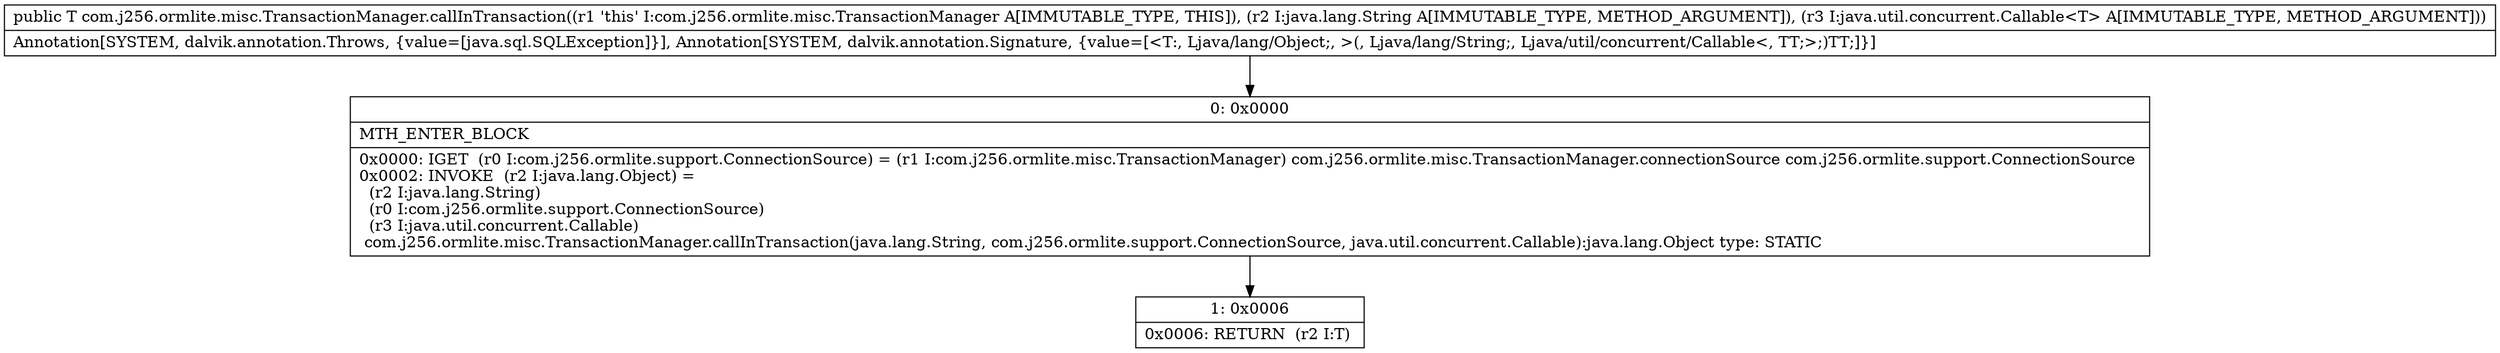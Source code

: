 digraph "CFG forcom.j256.ormlite.misc.TransactionManager.callInTransaction(Ljava\/lang\/String;Ljava\/util\/concurrent\/Callable;)Ljava\/lang\/Object;" {
Node_0 [shape=record,label="{0\:\ 0x0000|MTH_ENTER_BLOCK\l|0x0000: IGET  (r0 I:com.j256.ormlite.support.ConnectionSource) = (r1 I:com.j256.ormlite.misc.TransactionManager) com.j256.ormlite.misc.TransactionManager.connectionSource com.j256.ormlite.support.ConnectionSource \l0x0002: INVOKE  (r2 I:java.lang.Object) = \l  (r2 I:java.lang.String)\l  (r0 I:com.j256.ormlite.support.ConnectionSource)\l  (r3 I:java.util.concurrent.Callable)\l com.j256.ormlite.misc.TransactionManager.callInTransaction(java.lang.String, com.j256.ormlite.support.ConnectionSource, java.util.concurrent.Callable):java.lang.Object type: STATIC \l}"];
Node_1 [shape=record,label="{1\:\ 0x0006|0x0006: RETURN  (r2 I:T) \l}"];
MethodNode[shape=record,label="{public T com.j256.ormlite.misc.TransactionManager.callInTransaction((r1 'this' I:com.j256.ormlite.misc.TransactionManager A[IMMUTABLE_TYPE, THIS]), (r2 I:java.lang.String A[IMMUTABLE_TYPE, METHOD_ARGUMENT]), (r3 I:java.util.concurrent.Callable\<T\> A[IMMUTABLE_TYPE, METHOD_ARGUMENT]))  | Annotation[SYSTEM, dalvik.annotation.Throws, \{value=[java.sql.SQLException]\}], Annotation[SYSTEM, dalvik.annotation.Signature, \{value=[\<T:, Ljava\/lang\/Object;, \>(, Ljava\/lang\/String;, Ljava\/util\/concurrent\/Callable\<, TT;\>;)TT;]\}]\l}"];
MethodNode -> Node_0;
Node_0 -> Node_1;
}

